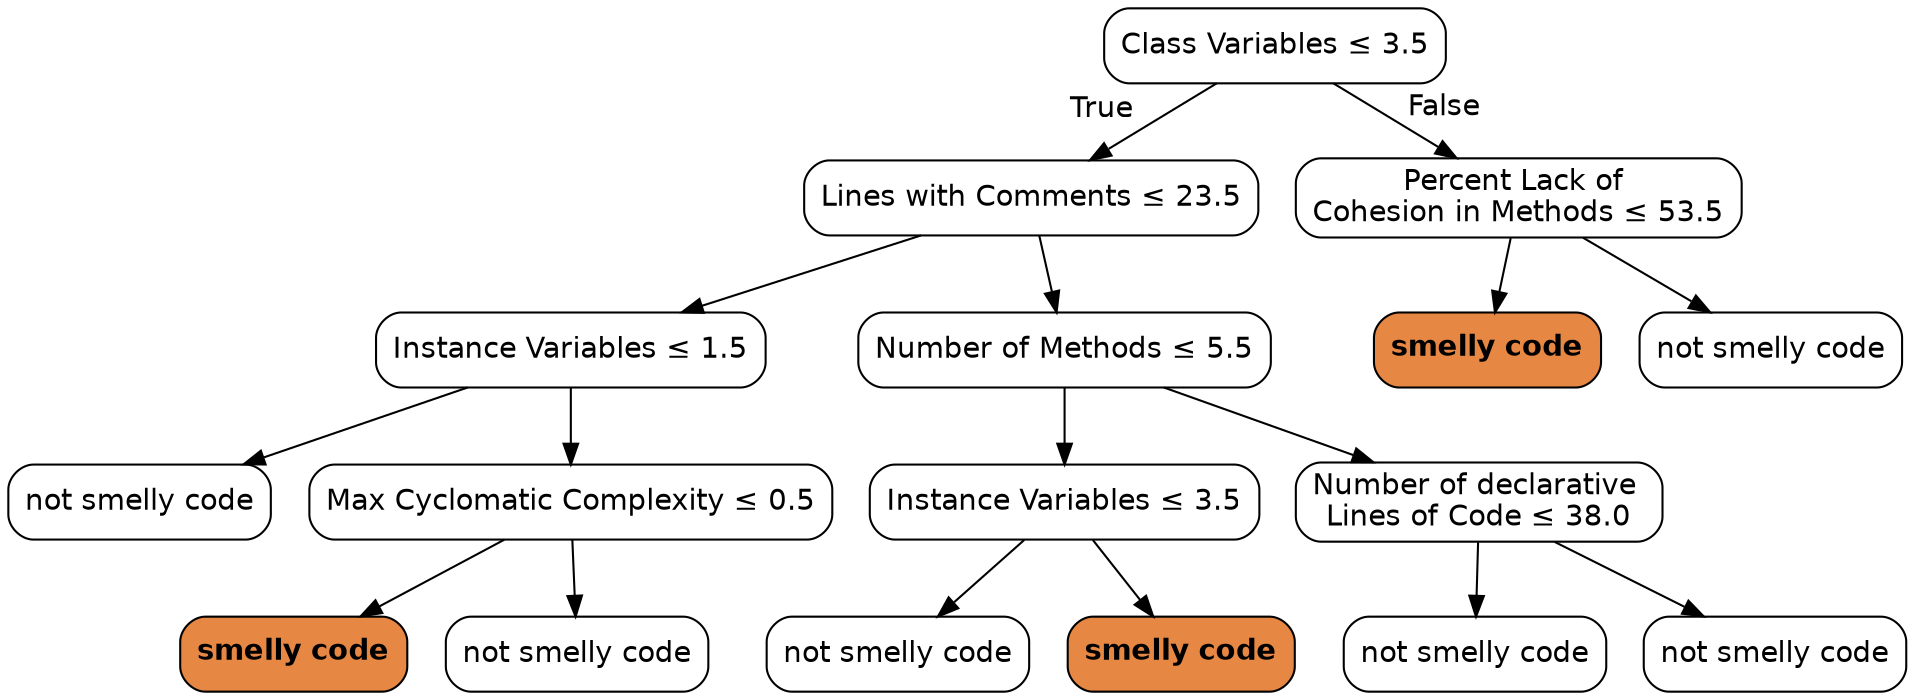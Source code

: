 digraph Tree {
node [color="black", fontname=helvetica, shape=box,  style="filled, rounded", fillcolor="#FFFFFF"];
edge [fontname=helvetica];
0 [label=<Class Variables &le; 3.5>];
1 [label=<Lines with Comments &le; 23.5>];
0 -> 1  [headlabel="True", labelangle=45, labeldistance="2.5"];
3 [label=<Instance Variables &le; 1.5>];
1 -> 3;
11 [label=<not smelly code>];
3 -> 11;
12 [label=<Max Cyclomatic Complexity &le; 0.5>];
3 -> 12;
15 [label=<<b>smelly code</b>>, fillcolor="#e68743"];
12 -> 15;
16 [label=<not smelly code>];
12 -> 16;
4 [label=<Number of Methods &le; 5.5>];
1 -> 4;
7 [label=<Instance Variables &le; 3.5>];
4 -> 7;
9 [label=<not smelly code>];
7 -> 9;
10 [label=<<b>smelly code</b>>, fillcolor="#e68743"];
7 -> 10;
8 [label=<Number of declarative <br/>Lines of Code &le; 38.0>];
4 -> 8;
13 [label=<not smelly code>];
8 -> 13;
14 [label=<not smelly code>];
8 -> 14;
2 [label=<Percent Lack of <br/>Cohesion in Methods &le; 53.5>];
0 -> 2  [headlabel="False", labelangle="-45", labeldistance="2.5"];
5 [label=<<b>smelly code</b>>, fillcolor="#e68743"];
2 -> 5;
6 [label=<not smelly code>];
2 -> 6;
}
